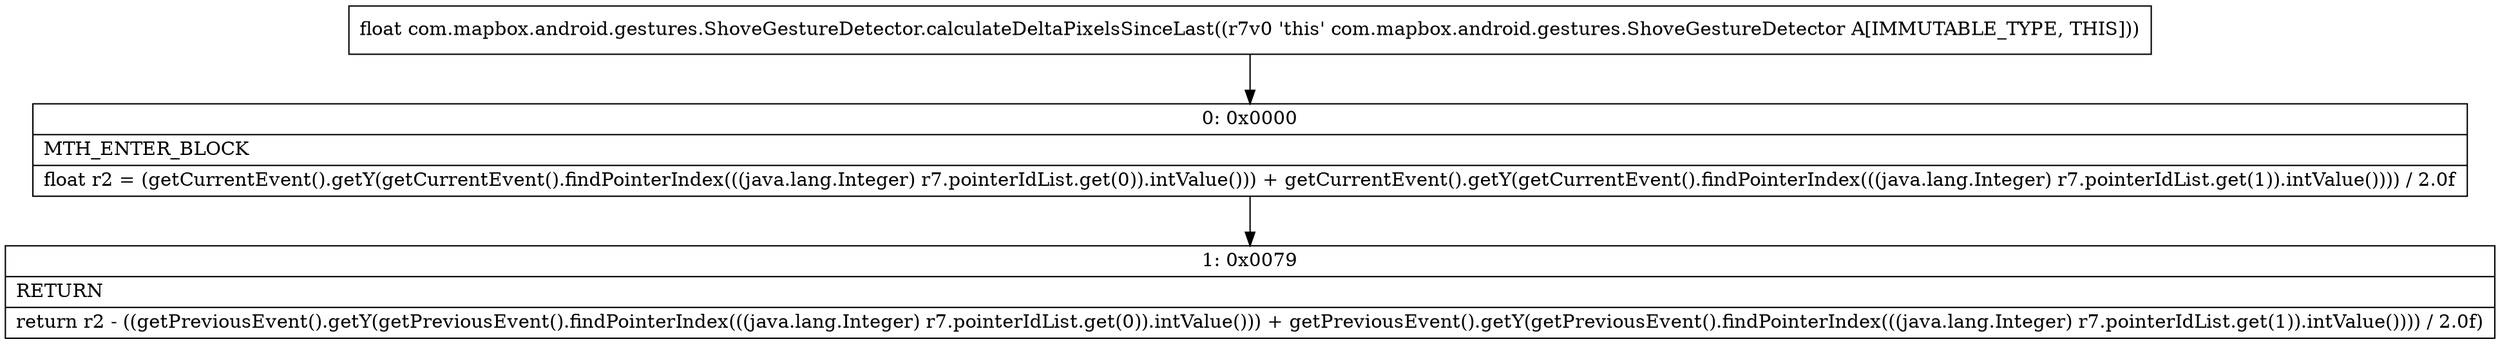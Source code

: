 digraph "CFG forcom.mapbox.android.gestures.ShoveGestureDetector.calculateDeltaPixelsSinceLast()F" {
Node_0 [shape=record,label="{0\:\ 0x0000|MTH_ENTER_BLOCK\l|float r2 = (getCurrentEvent().getY(getCurrentEvent().findPointerIndex(((java.lang.Integer) r7.pointerIdList.get(0)).intValue())) + getCurrentEvent().getY(getCurrentEvent().findPointerIndex(((java.lang.Integer) r7.pointerIdList.get(1)).intValue()))) \/ 2.0f\l}"];
Node_1 [shape=record,label="{1\:\ 0x0079|RETURN\l|return r2 \- ((getPreviousEvent().getY(getPreviousEvent().findPointerIndex(((java.lang.Integer) r7.pointerIdList.get(0)).intValue())) + getPreviousEvent().getY(getPreviousEvent().findPointerIndex(((java.lang.Integer) r7.pointerIdList.get(1)).intValue()))) \/ 2.0f)\l}"];
MethodNode[shape=record,label="{float com.mapbox.android.gestures.ShoveGestureDetector.calculateDeltaPixelsSinceLast((r7v0 'this' com.mapbox.android.gestures.ShoveGestureDetector A[IMMUTABLE_TYPE, THIS])) }"];
MethodNode -> Node_0;
Node_0 -> Node_1;
}

